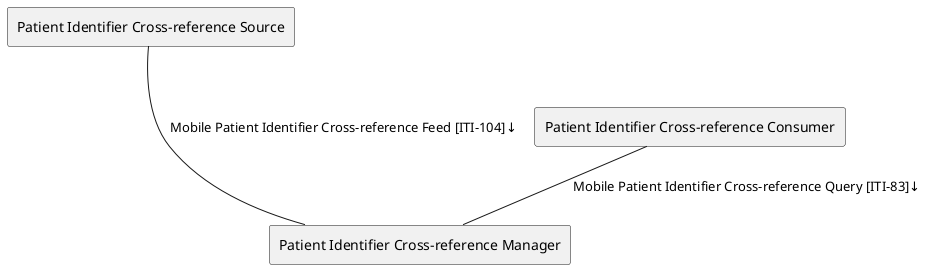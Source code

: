 @startuml

agent "Patient Identifier Cross-reference Source" as Source
agent "Patient Identifier Cross-reference Consumer" as Consumer
agent "Patient Identifier Cross-reference Manager" as Manager


Source --- Manager: "Mobile Patient Identifier Cross-reference Feed [ITI-104]↓"
Consumer -- Manager : "Mobile Patient Identifier Cross-reference Query [ITI-83]↓"

@enduml
